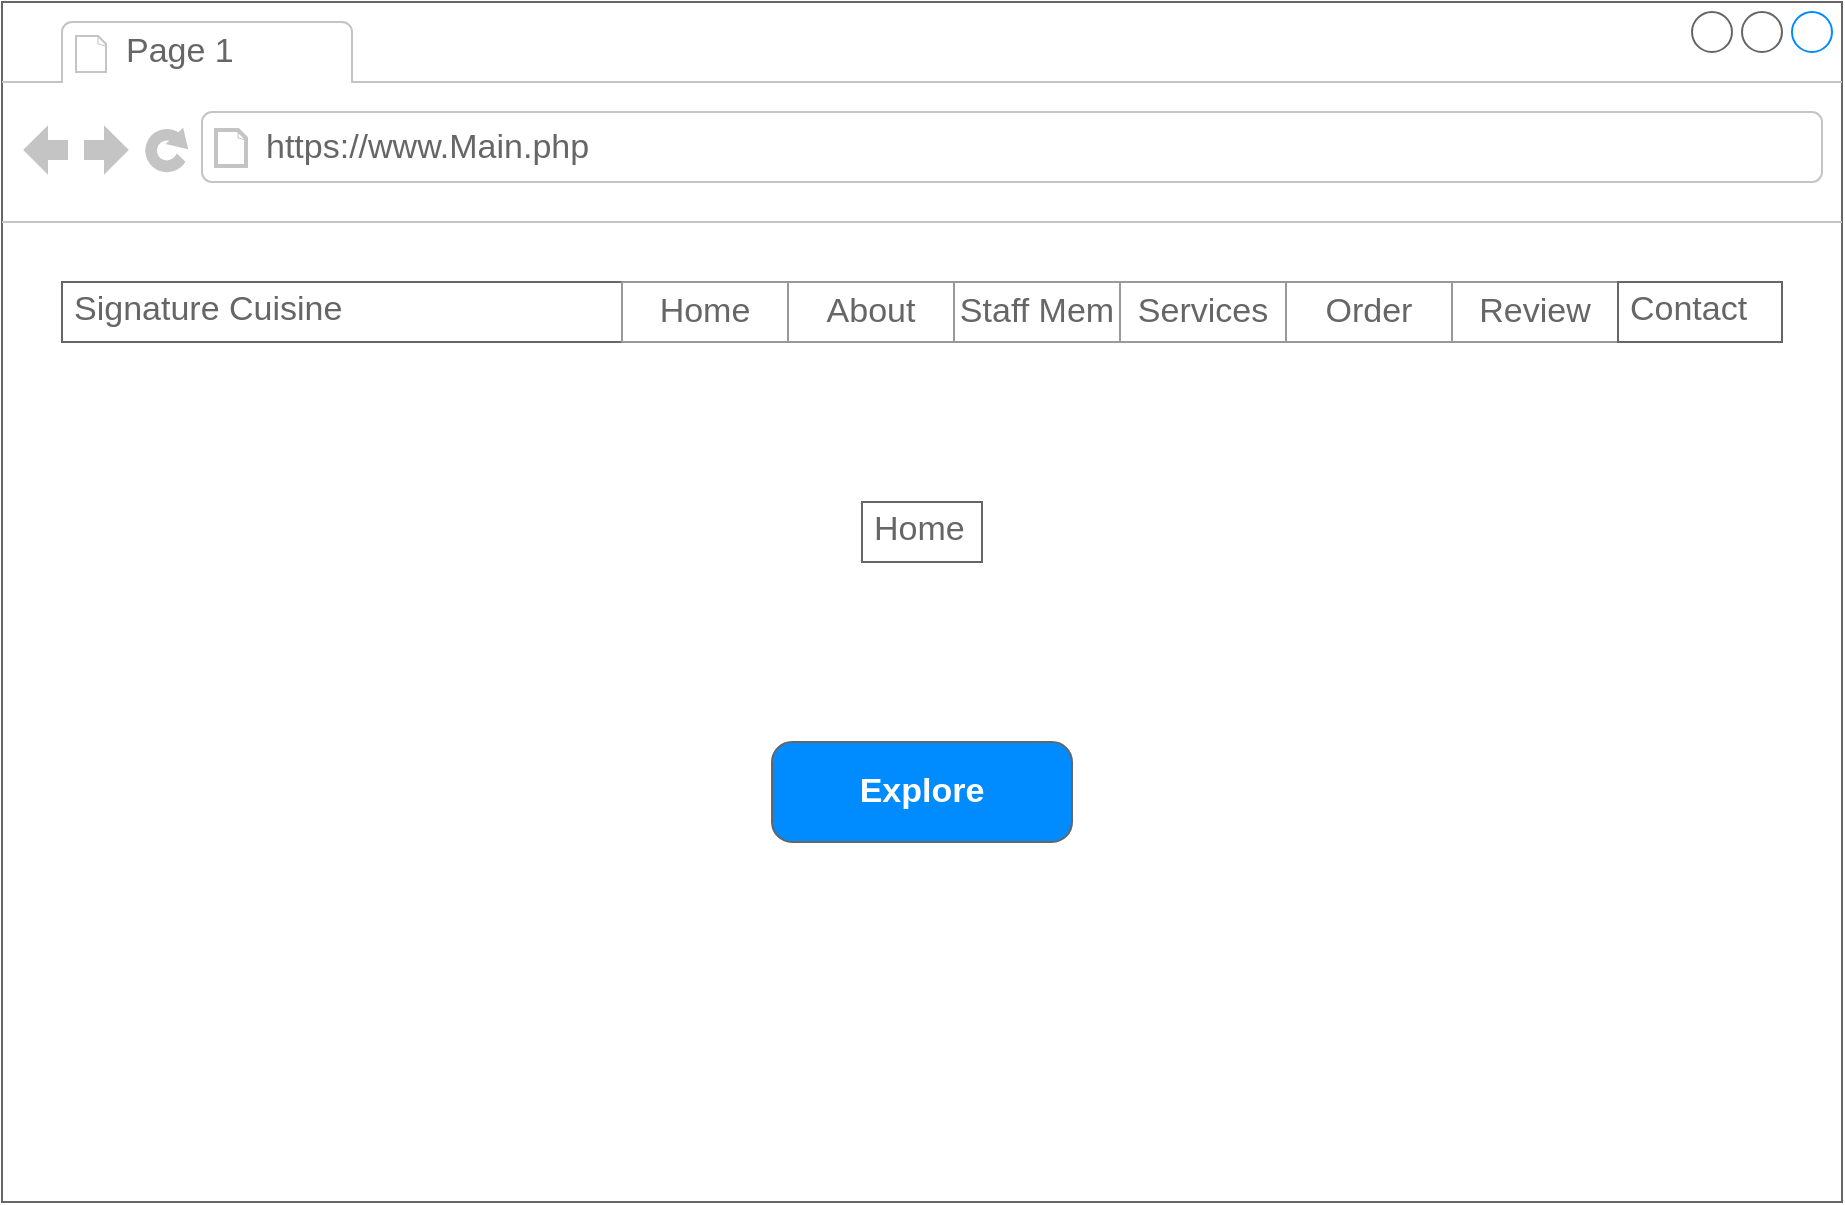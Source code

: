 <mxfile version="21.6.5" type="device">
  <diagram name="Page-1" id="GcQAFc7T_E8WWP9-CP-i">
    <mxGraphModel dx="1674" dy="836" grid="1" gridSize="10" guides="1" tooltips="1" connect="1" arrows="1" fold="1" page="1" pageScale="1" pageWidth="827" pageHeight="1169" math="0" shadow="0">
      <root>
        <mxCell id="0" />
        <mxCell id="1" parent="0" />
        <mxCell id="8R2meNSlnnWfXJwPKQnz-1" value="" style="strokeWidth=1;shadow=0;dashed=0;align=center;html=1;shape=mxgraph.mockup.containers.browserWindow;rSize=0;strokeColor=#666666;strokeColor2=#008cff;strokeColor3=#c4c4c4;mainText=,;recursiveResize=0;" vertex="1" parent="1">
          <mxGeometry x="40" y="120" width="920" height="600" as="geometry" />
        </mxCell>
        <mxCell id="8R2meNSlnnWfXJwPKQnz-2" value="Page 1" style="strokeWidth=1;shadow=0;dashed=0;align=center;html=1;shape=mxgraph.mockup.containers.anchor;fontSize=17;fontColor=#666666;align=left;whiteSpace=wrap;" vertex="1" parent="8R2meNSlnnWfXJwPKQnz-1">
          <mxGeometry x="60" y="12" width="110" height="26" as="geometry" />
        </mxCell>
        <mxCell id="8R2meNSlnnWfXJwPKQnz-3" value="https://www.Main.php" style="strokeWidth=1;shadow=0;dashed=0;align=center;html=1;shape=mxgraph.mockup.containers.anchor;rSize=0;fontSize=17;fontColor=#666666;align=left;" vertex="1" parent="8R2meNSlnnWfXJwPKQnz-1">
          <mxGeometry x="130" y="60" width="250" height="26" as="geometry" />
        </mxCell>
        <mxCell id="8R2meNSlnnWfXJwPKQnz-11" value="Signature Cuisine" style="strokeWidth=1;shadow=0;dashed=0;align=center;html=1;shape=mxgraph.mockup.text.textBox;fontColor=#666666;align=left;fontSize=17;spacingLeft=4;spacingTop=-3;whiteSpace=wrap;strokeColor=#666666;mainText=" vertex="1" parent="8R2meNSlnnWfXJwPKQnz-1">
          <mxGeometry x="30" y="140" width="280" height="30" as="geometry" />
        </mxCell>
        <mxCell id="8R2meNSlnnWfXJwPKQnz-13" value="Home" style="strokeWidth=1;shadow=0;dashed=0;align=center;html=1;shape=mxgraph.mockup.text.textBox;fontColor=#666666;align=left;fontSize=17;spacingLeft=4;spacingTop=-3;whiteSpace=wrap;strokeColor=#666666;mainText=" vertex="1" parent="8R2meNSlnnWfXJwPKQnz-1">
          <mxGeometry x="430" y="250" width="60" height="30" as="geometry" />
        </mxCell>
        <mxCell id="8R2meNSlnnWfXJwPKQnz-14" value="Explore" style="strokeWidth=1;shadow=0;dashed=0;align=center;html=1;shape=mxgraph.mockup.buttons.button;strokeColor=#666666;fontColor=#ffffff;mainText=;buttonStyle=round;fontSize=17;fontStyle=1;fillColor=#008cff;whiteSpace=wrap;" vertex="1" parent="8R2meNSlnnWfXJwPKQnz-1">
          <mxGeometry x="385" y="370" width="150" height="50" as="geometry" />
        </mxCell>
        <mxCell id="8R2meNSlnnWfXJwPKQnz-22" value="" style="group" vertex="1" connectable="0" parent="8R2meNSlnnWfXJwPKQnz-1">
          <mxGeometry x="310" y="140" width="580" height="30" as="geometry" />
        </mxCell>
        <mxCell id="8R2meNSlnnWfXJwPKQnz-4" value="" style="strokeWidth=1;shadow=0;dashed=0;align=center;html=1;shape=mxgraph.mockup.forms.rrect;rSize=0;strokeColor=#999999;" vertex="1" parent="8R2meNSlnnWfXJwPKQnz-22">
          <mxGeometry width="498" height="30" as="geometry" />
        </mxCell>
        <mxCell id="8R2meNSlnnWfXJwPKQnz-5" value="Home" style="strokeColor=inherit;fillColor=inherit;gradientColor=inherit;strokeWidth=1;shadow=0;dashed=0;align=center;html=1;shape=mxgraph.mockup.forms.rrect;rSize=0;fontSize=17;fontColor=#666666;whiteSpace=wrap;" vertex="1" parent="8R2meNSlnnWfXJwPKQnz-4">
          <mxGeometry width="83" height="30" as="geometry" />
        </mxCell>
        <mxCell id="8R2meNSlnnWfXJwPKQnz-6" value="About" style="strokeColor=inherit;fillColor=inherit;gradientColor=inherit;strokeWidth=1;shadow=0;dashed=0;align=center;html=1;shape=mxgraph.mockup.forms.rrect;rSize=0;fontSize=17;fontColor=#666666;whiteSpace=wrap;" vertex="1" parent="8R2meNSlnnWfXJwPKQnz-4">
          <mxGeometry x="83" width="83" height="30" as="geometry" />
        </mxCell>
        <mxCell id="8R2meNSlnnWfXJwPKQnz-7" value="Staff Mem" style="strokeColor=inherit;fillColor=inherit;gradientColor=inherit;strokeWidth=1;shadow=0;dashed=0;align=center;html=1;shape=mxgraph.mockup.forms.rrect;rSize=0;fontSize=17;fontColor=#666666;whiteSpace=wrap;" vertex="1" parent="8R2meNSlnnWfXJwPKQnz-4">
          <mxGeometry x="166" width="83" height="30" as="geometry" />
        </mxCell>
        <mxCell id="8R2meNSlnnWfXJwPKQnz-8" value="Services" style="strokeColor=inherit;fillColor=inherit;gradientColor=inherit;strokeWidth=1;shadow=0;dashed=0;align=center;html=1;shape=mxgraph.mockup.forms.rrect;rSize=0;fontSize=17;fontColor=#666666;whiteSpace=wrap;" vertex="1" parent="8R2meNSlnnWfXJwPKQnz-4">
          <mxGeometry x="249" width="83" height="30" as="geometry" />
        </mxCell>
        <mxCell id="8R2meNSlnnWfXJwPKQnz-9" value="Order" style="strokeColor=inherit;fillColor=inherit;gradientColor=inherit;strokeWidth=1;shadow=0;dashed=0;align=center;html=1;shape=mxgraph.mockup.forms.rrect;rSize=0;fontSize=17;fontColor=#666666;whiteSpace=wrap;" vertex="1" parent="8R2meNSlnnWfXJwPKQnz-4">
          <mxGeometry x="332" width="83" height="30" as="geometry" />
        </mxCell>
        <mxCell id="8R2meNSlnnWfXJwPKQnz-10" value="Review" style="strokeColor=inherit;fillColor=inherit;gradientColor=inherit;strokeWidth=1;shadow=0;dashed=0;align=center;html=1;shape=mxgraph.mockup.forms.rrect;rSize=0;fontSize=17;fontColor=#666666;whiteSpace=wrap;" vertex="1" parent="8R2meNSlnnWfXJwPKQnz-4">
          <mxGeometry x="415" width="83" height="30" as="geometry" />
        </mxCell>
        <mxCell id="8R2meNSlnnWfXJwPKQnz-21" value="Contact" style="strokeWidth=1;shadow=0;dashed=0;align=center;html=1;shape=mxgraph.mockup.text.textBox;fontColor=#666666;align=left;fontSize=17;spacingLeft=4;spacingTop=-3;whiteSpace=wrap;strokeColor=#666666;mainText=" vertex="1" parent="8R2meNSlnnWfXJwPKQnz-22">
          <mxGeometry x="498" width="82" height="30" as="geometry" />
        </mxCell>
      </root>
    </mxGraphModel>
  </diagram>
</mxfile>
